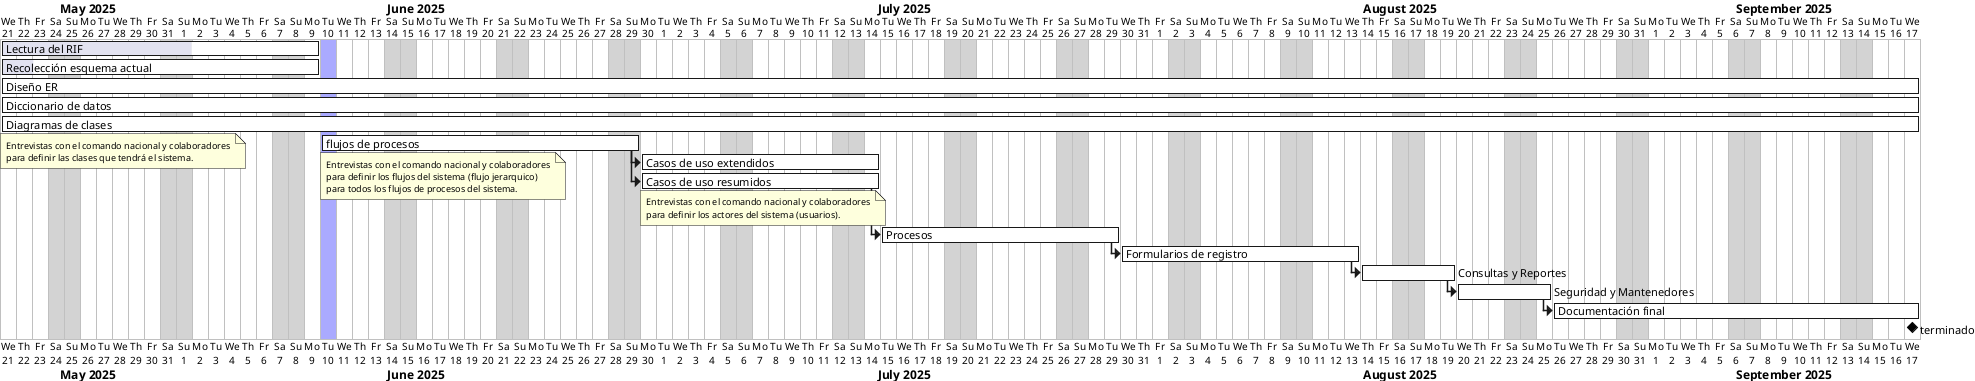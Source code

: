 @startgantt analisis-de-requerimientos-CGBVP
Project starts the 21 May 2025
today is 10 Jun 2025 and is colored in #AAF
saturday is colored in lightgray
sunday is colored in lightgray
' today is 30 days after start and is colored in #AAF
printscale daily
' Proyecto: Sistema de Gestión de RRHH para la Dirección General de Voluntariado del CGBVP
' Duración: 4 meses desde el 21 de mayo de 2025

' Fase de Análisis
[Lectura del RIF] lasts 20 days and is 60% completed
[Lectura del RIF] starts at 21 May 2025
[Recolección esquema actual] lasts 20 days
[Recolección esquema actual] starts at 21 May 2025 and is 10% completed

' Fase de Diseño (tareas paralelas)
[Diseño ER] lasts 120 days and starts at 21 May 2025 and is 0% completed
[Diccionario de datos] lasts 120 days and starts at 21 May 2025 and is 0% completed
[Diagramas de clases] lasts 120 days and starts at 21 May 2025 and is 0% completed
note bottom
  Entrevistas con el comando nacional y colaboradores
  para definir las clases que tendrá el sistema.
end note

[flujos de procesos] lasts 20 days and starts at 10 Jun 2025 and is 0% completed
note bottom
  Entrevistas con el comando nacional y colaboradores
  para definir los flujos del sistema (flujo jerarquico) 
  para todos los flujos de procesos del sistema.
end note

[Casos de uso extendidos] lasts 15 days and starts at [flujos de procesos]'s end and is 0% completed
[Casos de uso resumidos] lasts 15 days and starts at [flujos de procesos]'s end and is 0% completed
note bottom
  Entrevistas con el comando nacional y colaboradores
  para definir los actores del sistema (usuarios).
end note

' Módulo de Gestión
[Procesos] lasts 15 days and starts at [Casos de uso resumidos]'s end and is 0% completed

' Módulo de Registro
[Formularios de registro] lasts 15 days and starts at [Procesos]'s end and is 0% completed


' Módulo de Consultas y Reportes
[Consultas y Reportes] lasts 6 days and starts at [Formularios de registro]'s end and is 0% completed

' Módulo de Seguridad y Mantenedores
[Seguridad y Mantenedores] lasts 6 days and starts at [Consultas y Reportes]'s end and is 0% completed

' Documentación Final
[Documentación final] lasts 23 days and starts at [Seguridad y Mantenedores]'s end and is 0% completed
[terminado] happens at [Documentación final]'s end
@endgantt
